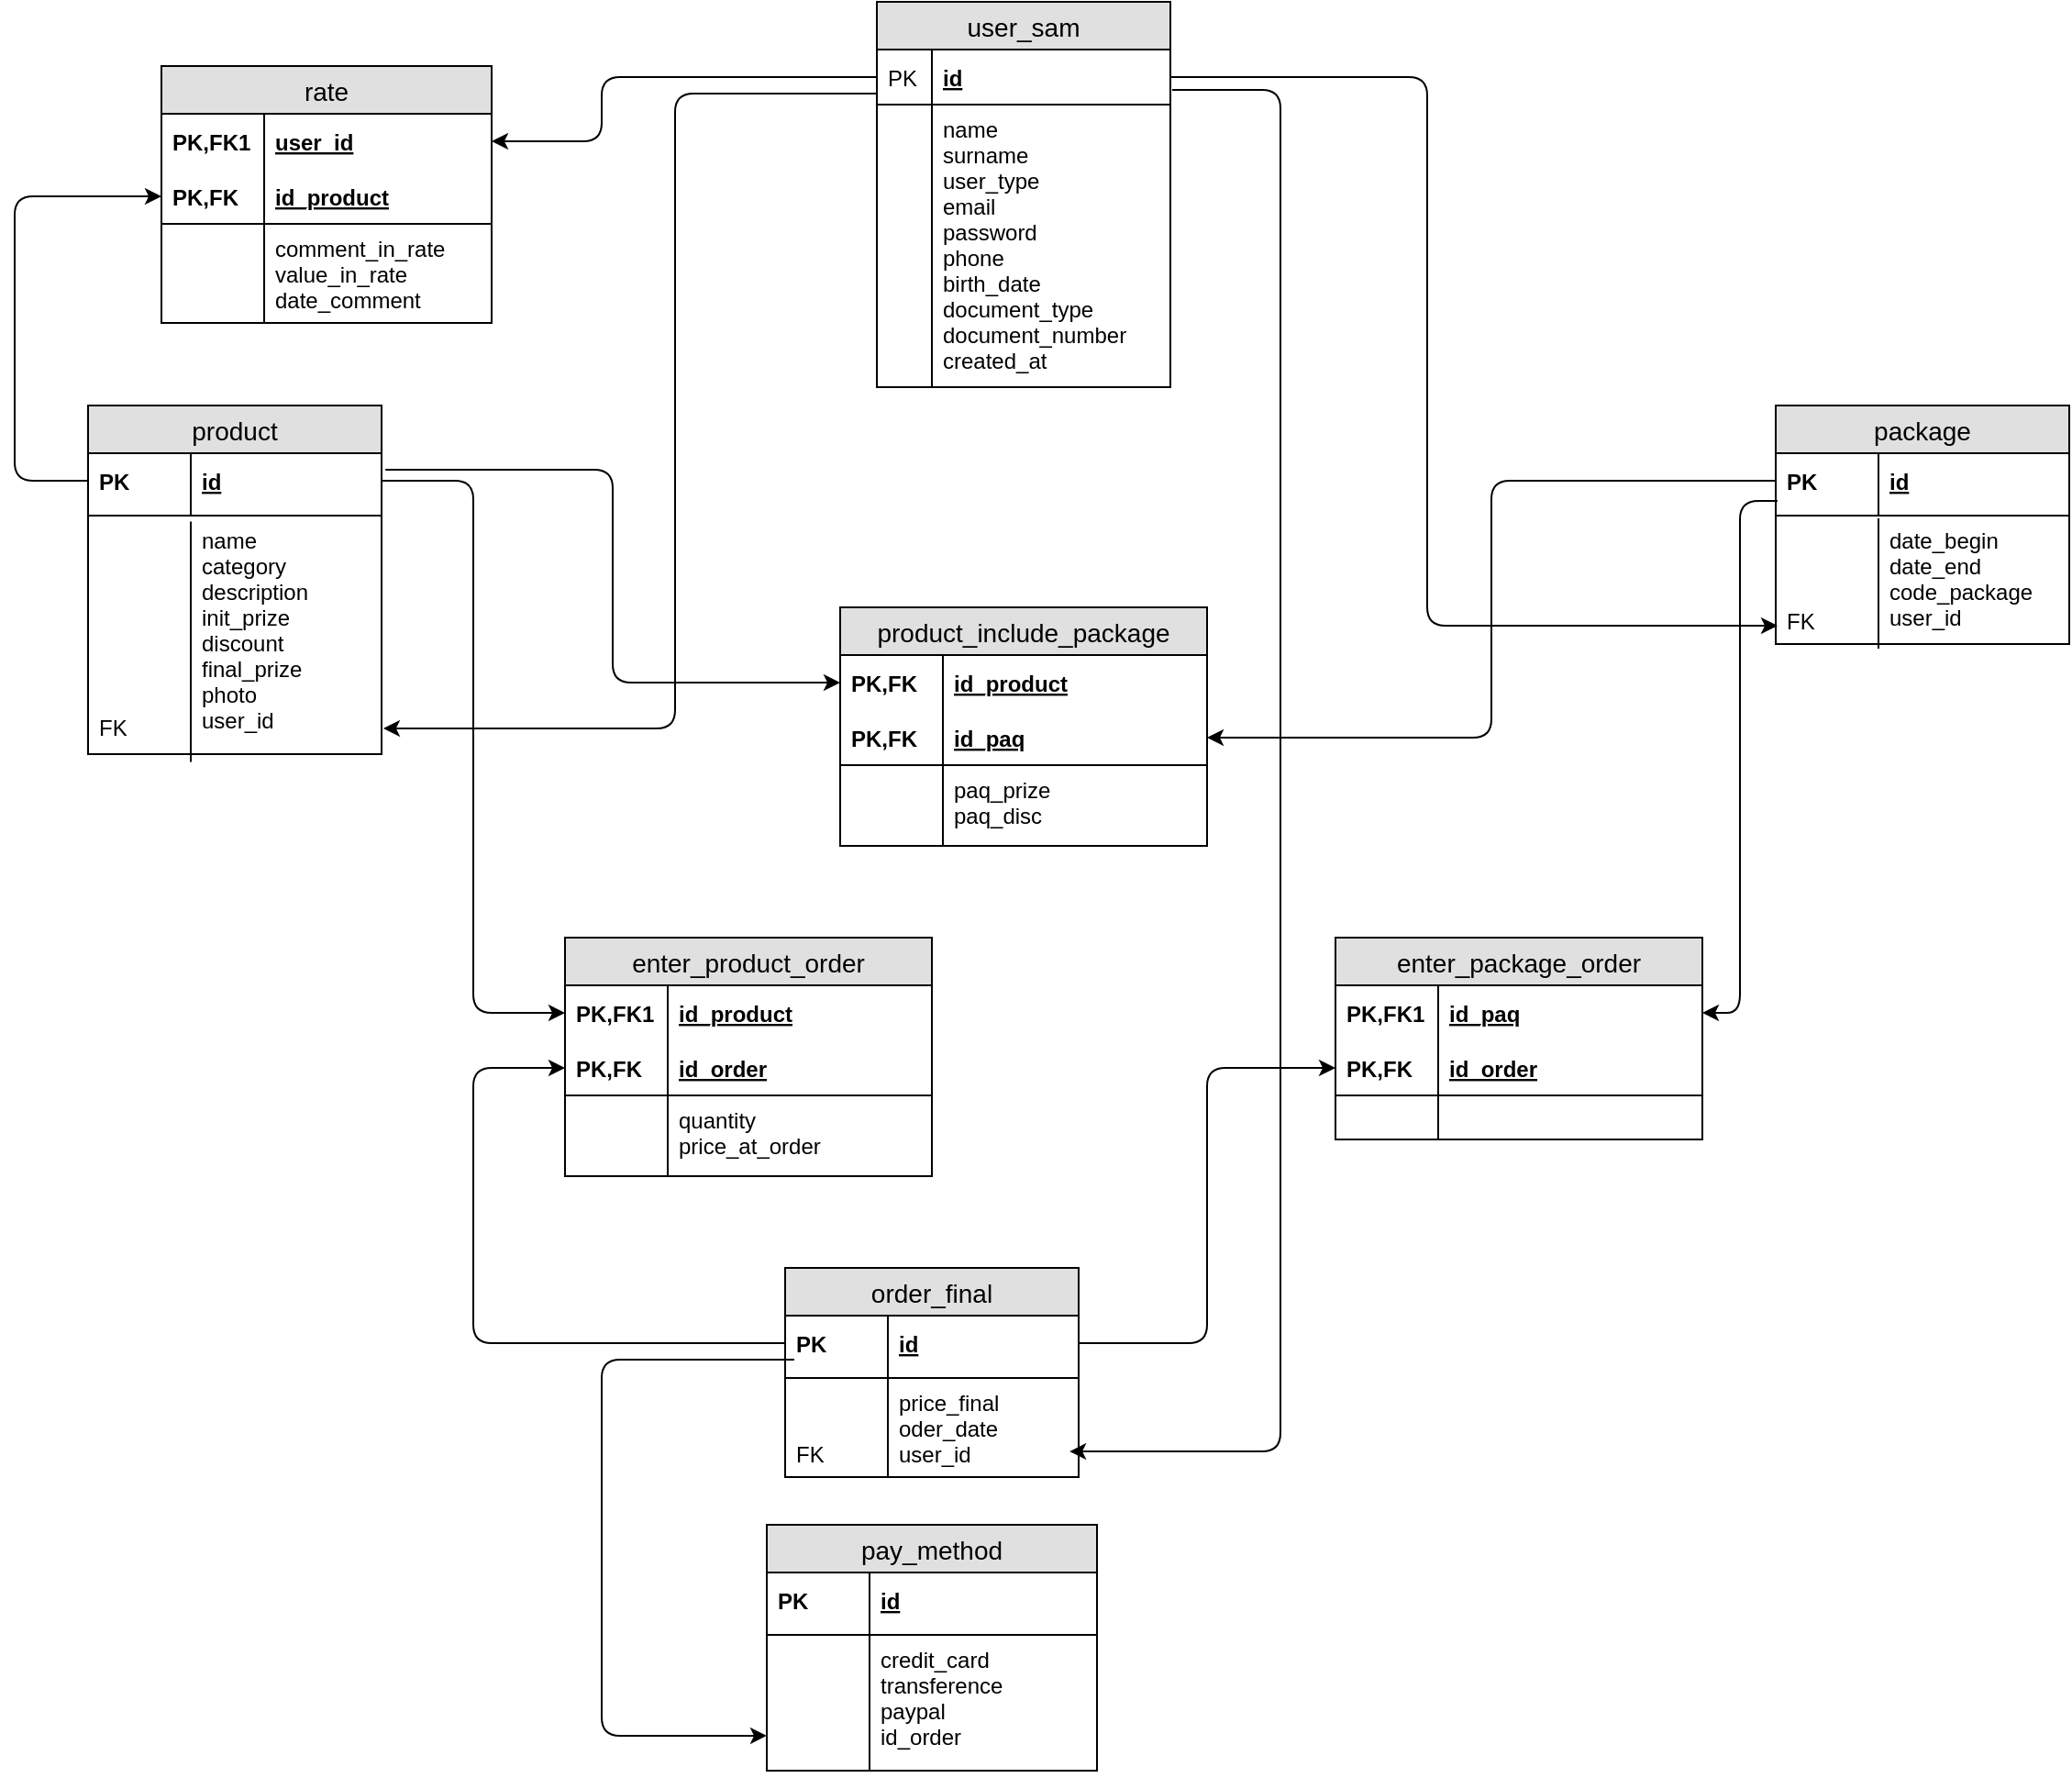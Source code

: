<mxfile version="12.4.3" type="device" pages="1"><diagram id="1gCLNaZsi32OanaxPqyk" name="Page-1"><mxGraphModel dx="2122" dy="604" grid="1" gridSize="10" guides="1" tooltips="1" connect="1" arrows="1" fold="1" page="1" pageScale="1" pageWidth="850" pageHeight="1100" math="0" shadow="0"><root><mxCell id="0"/><mxCell id="1" parent="0"/><mxCell id="sl-hSWcDgunpGgBfemdA-43" value="rate" style="swimlane;fontStyle=0;childLayout=stackLayout;horizontal=1;startSize=26;fillColor=#e0e0e0;horizontalStack=0;resizeParent=1;resizeParentMax=0;resizeLast=0;collapsible=1;marginBottom=0;swimlaneFillColor=#ffffff;align=center;fontSize=14;" parent="1" vertex="1"><mxGeometry x="-40" y="305" width="180" height="140" as="geometry"/></mxCell><mxCell id="sl-hSWcDgunpGgBfemdA-44" value="user_id" style="shape=partialRectangle;top=0;left=0;right=0;bottom=0;align=left;verticalAlign=middle;fillColor=none;spacingLeft=60;spacingRight=4;overflow=hidden;rotatable=0;points=[[0,0.5],[1,0.5]];portConstraint=eastwest;dropTarget=0;fontStyle=5;fontSize=12;" parent="sl-hSWcDgunpGgBfemdA-43" vertex="1"><mxGeometry y="26" width="180" height="30" as="geometry"/></mxCell><mxCell id="sl-hSWcDgunpGgBfemdA-45" value="PK,FK1" style="shape=partialRectangle;fontStyle=1;top=0;left=0;bottom=0;fillColor=none;align=left;verticalAlign=middle;spacingLeft=4;spacingRight=4;overflow=hidden;rotatable=0;points=[];portConstraint=eastwest;part=1;fontSize=12;" parent="sl-hSWcDgunpGgBfemdA-44" vertex="1" connectable="0"><mxGeometry width="56" height="30" as="geometry"/></mxCell><mxCell id="sl-hSWcDgunpGgBfemdA-46" value="id_product" style="shape=partialRectangle;top=0;left=0;right=0;bottom=1;align=left;verticalAlign=middle;fillColor=none;spacingLeft=60;spacingRight=4;overflow=hidden;rotatable=0;points=[[0,0.5],[1,0.5]];portConstraint=eastwest;dropTarget=0;fontStyle=5;fontSize=12;" parent="sl-hSWcDgunpGgBfemdA-43" vertex="1"><mxGeometry y="56" width="180" height="30" as="geometry"/></mxCell><mxCell id="sl-hSWcDgunpGgBfemdA-47" value="PK,FK" style="shape=partialRectangle;fontStyle=1;top=0;left=0;bottom=0;fillColor=none;align=left;verticalAlign=middle;spacingLeft=4;spacingRight=4;overflow=hidden;rotatable=0;points=[];portConstraint=eastwest;part=1;fontSize=12;" parent="sl-hSWcDgunpGgBfemdA-46" vertex="1" connectable="0"><mxGeometry width="56" height="30" as="geometry"/></mxCell><mxCell id="sl-hSWcDgunpGgBfemdA-48" value="comment_in_rate&#xA;value_in_rate&#xA;date_comment&#xA;" style="shape=partialRectangle;top=0;left=0;right=0;bottom=0;align=left;verticalAlign=top;fillColor=none;spacingLeft=60;spacingRight=4;overflow=hidden;rotatable=0;points=[[0,0.5],[1,0.5]];portConstraint=eastwest;dropTarget=0;fontSize=12;" parent="sl-hSWcDgunpGgBfemdA-43" vertex="1"><mxGeometry y="86" width="180" height="54" as="geometry"/></mxCell><mxCell id="sl-hSWcDgunpGgBfemdA-49" value="" style="shape=partialRectangle;top=0;left=0;bottom=0;fillColor=none;align=left;verticalAlign=top;spacingLeft=4;spacingRight=4;overflow=hidden;rotatable=0;points=[];portConstraint=eastwest;part=1;fontSize=12;" parent="sl-hSWcDgunpGgBfemdA-48" vertex="1" connectable="0"><mxGeometry width="56" height="54" as="geometry"/></mxCell><mxCell id="sl-hSWcDgunpGgBfemdA-50" value="product" style="swimlane;fontStyle=0;childLayout=stackLayout;horizontal=1;startSize=26;fillColor=#e0e0e0;horizontalStack=0;resizeParent=1;resizeParentMax=0;resizeLast=0;collapsible=1;marginBottom=0;swimlaneFillColor=#ffffff;align=center;fontSize=14;" parent="1" vertex="1"><mxGeometry x="-80" y="490" width="160" height="190" as="geometry"/></mxCell><mxCell id="sl-hSWcDgunpGgBfemdA-51" value="id" style="shape=partialRectangle;top=0;left=0;right=0;bottom=0;align=left;verticalAlign=middle;fillColor=none;spacingLeft=60;spacingRight=4;overflow=hidden;rotatable=0;points=[[0,0.5],[1,0.5]];portConstraint=eastwest;dropTarget=0;fontStyle=5;fontSize=12;" parent="sl-hSWcDgunpGgBfemdA-50" vertex="1"><mxGeometry y="26" width="160" height="30" as="geometry"/></mxCell><mxCell id="sl-hSWcDgunpGgBfemdA-52" value="PK" style="shape=partialRectangle;fontStyle=1;top=0;left=0;bottom=0;fillColor=none;align=left;verticalAlign=middle;spacingLeft=4;spacingRight=4;overflow=hidden;rotatable=0;points=[];portConstraint=eastwest;part=1;fontSize=12;" parent="sl-hSWcDgunpGgBfemdA-51" vertex="1" connectable="0"><mxGeometry width="56" height="30" as="geometry"/></mxCell><mxCell id="sl-hSWcDgunpGgBfemdA-53" value="" style="shape=partialRectangle;top=0;left=0;right=0;bottom=1;align=left;verticalAlign=middle;fillColor=none;spacingLeft=60;spacingRight=4;overflow=hidden;rotatable=0;points=[[0,0.5],[1,0.5]];portConstraint=eastwest;dropTarget=0;fontStyle=5;fontSize=12;" parent="sl-hSWcDgunpGgBfemdA-50" vertex="1"><mxGeometry y="56" width="160" height="4" as="geometry"/></mxCell><mxCell id="sl-hSWcDgunpGgBfemdA-54" value="" style="shape=partialRectangle;fontStyle=1;top=0;left=0;bottom=0;fillColor=none;align=left;verticalAlign=middle;spacingLeft=4;spacingRight=4;overflow=hidden;rotatable=0;points=[];portConstraint=eastwest;part=1;fontSize=12;" parent="sl-hSWcDgunpGgBfemdA-53" vertex="1" connectable="0"><mxGeometry width="56" height="4" as="geometry"/></mxCell><mxCell id="sl-hSWcDgunpGgBfemdA-55" value="name&#xA;category&#xA;description&#xA;init_prize&#xA;discount&#xA;final_prize&#xA;photo&#xA;user_id&#xA;" style="shape=partialRectangle;top=0;left=0;right=0;bottom=0;align=left;verticalAlign=top;fillColor=none;spacingLeft=60;spacingRight=4;overflow=hidden;rotatable=0;points=[[0,0.5],[1,0.5]];portConstraint=eastwest;dropTarget=0;fontSize=12;" parent="sl-hSWcDgunpGgBfemdA-50" vertex="1"><mxGeometry y="60" width="160" height="130" as="geometry"/></mxCell><mxCell id="sl-hSWcDgunpGgBfemdA-56" value="&#xA;&#xA;&#xA;&#xA;&#xA;&#xA;&#xA;FK&#xA;" style="shape=partialRectangle;top=0;left=0;bottom=0;fillColor=none;align=left;verticalAlign=top;spacingLeft=4;spacingRight=4;overflow=hidden;rotatable=0;points=[];portConstraint=eastwest;part=1;fontSize=12;" parent="sl-hSWcDgunpGgBfemdA-55" vertex="1" connectable="0"><mxGeometry y="3.75" width="56" height="130.0" as="geometry"/></mxCell><mxCell id="sl-hSWcDgunpGgBfemdA-57" value="package" style="swimlane;fontStyle=0;childLayout=stackLayout;horizontal=1;startSize=26;fillColor=#e0e0e0;horizontalStack=0;resizeParent=1;resizeParentMax=0;resizeLast=0;collapsible=1;marginBottom=0;swimlaneFillColor=#ffffff;align=center;fontSize=14;" parent="1" vertex="1"><mxGeometry x="840" y="490" width="160" height="130" as="geometry"/></mxCell><mxCell id="sl-hSWcDgunpGgBfemdA-58" value="id" style="shape=partialRectangle;top=0;left=0;right=0;bottom=0;align=left;verticalAlign=middle;fillColor=none;spacingLeft=60;spacingRight=4;overflow=hidden;rotatable=0;points=[[0,0.5],[1,0.5]];portConstraint=eastwest;dropTarget=0;fontStyle=5;fontSize=12;" parent="sl-hSWcDgunpGgBfemdA-57" vertex="1"><mxGeometry y="26" width="160" height="30" as="geometry"/></mxCell><mxCell id="sl-hSWcDgunpGgBfemdA-59" value="PK" style="shape=partialRectangle;fontStyle=1;top=0;left=0;bottom=0;fillColor=none;align=left;verticalAlign=middle;spacingLeft=4;spacingRight=4;overflow=hidden;rotatable=0;points=[];portConstraint=eastwest;part=1;fontSize=12;" parent="sl-hSWcDgunpGgBfemdA-58" vertex="1" connectable="0"><mxGeometry width="56" height="30" as="geometry"/></mxCell><mxCell id="sl-hSWcDgunpGgBfemdA-60" value="" style="shape=partialRectangle;top=0;left=0;right=0;bottom=1;align=left;verticalAlign=middle;fillColor=none;spacingLeft=60;spacingRight=4;overflow=hidden;rotatable=0;points=[[0,0.5],[1,0.5]];portConstraint=eastwest;dropTarget=0;fontStyle=5;fontSize=12;" parent="sl-hSWcDgunpGgBfemdA-57" vertex="1"><mxGeometry y="56" width="160" height="4" as="geometry"/></mxCell><mxCell id="sl-hSWcDgunpGgBfemdA-61" value="" style="shape=partialRectangle;fontStyle=1;top=0;left=0;bottom=0;fillColor=none;align=left;verticalAlign=middle;spacingLeft=4;spacingRight=4;overflow=hidden;rotatable=0;points=[];portConstraint=eastwest;part=1;fontSize=12;" parent="sl-hSWcDgunpGgBfemdA-60" vertex="1" connectable="0"><mxGeometry width="56" height="4" as="geometry"/></mxCell><mxCell id="sl-hSWcDgunpGgBfemdA-62" value="date_begin&#xA;date_end&#xA;code_package&#xA;user_id&#xA;" style="shape=partialRectangle;top=0;left=0;right=0;bottom=0;align=left;verticalAlign=top;fillColor=none;spacingLeft=60;spacingRight=4;overflow=hidden;rotatable=0;points=[[0,0.5],[1,0.5]];portConstraint=eastwest;dropTarget=0;fontSize=12;" parent="sl-hSWcDgunpGgBfemdA-57" vertex="1"><mxGeometry y="60" width="160" height="70" as="geometry"/></mxCell><mxCell id="sl-hSWcDgunpGgBfemdA-63" value="&#xA;&#xA;&#xA;FK&#xA;&#xA;" style="shape=partialRectangle;top=0;left=0;bottom=0;fillColor=none;align=left;verticalAlign=top;spacingLeft=4;spacingRight=4;overflow=hidden;rotatable=0;points=[];portConstraint=eastwest;part=1;fontSize=12;" parent="sl-hSWcDgunpGgBfemdA-62" vertex="1" connectable="0"><mxGeometry y="2.019" width="56" height="70.0" as="geometry"/></mxCell><mxCell id="sl-hSWcDgunpGgBfemdA-65" value="product_include_package" style="swimlane;fontStyle=0;childLayout=stackLayout;horizontal=1;startSize=26;fillColor=#e0e0e0;horizontalStack=0;resizeParent=1;resizeParentMax=0;resizeLast=0;collapsible=1;marginBottom=0;swimlaneFillColor=#ffffff;align=center;fontSize=14;" parent="1" vertex="1"><mxGeometry x="330" y="600" width="200" height="130" as="geometry"/></mxCell><mxCell id="sl-hSWcDgunpGgBfemdA-66" value="id_product" style="shape=partialRectangle;top=0;left=0;right=0;bottom=0;align=left;verticalAlign=middle;fillColor=none;spacingLeft=60;spacingRight=4;overflow=hidden;rotatable=0;points=[[0,0.5],[1,0.5]];portConstraint=eastwest;dropTarget=0;fontStyle=5;fontSize=12;" parent="sl-hSWcDgunpGgBfemdA-65" vertex="1"><mxGeometry y="26" width="200" height="30" as="geometry"/></mxCell><mxCell id="sl-hSWcDgunpGgBfemdA-67" value="PK,FK" style="shape=partialRectangle;fontStyle=1;top=0;left=0;bottom=0;fillColor=none;align=left;verticalAlign=middle;spacingLeft=4;spacingRight=4;overflow=hidden;rotatable=0;points=[];portConstraint=eastwest;part=1;fontSize=12;" parent="sl-hSWcDgunpGgBfemdA-66" vertex="1" connectable="0"><mxGeometry width="56" height="30" as="geometry"/></mxCell><mxCell id="sl-hSWcDgunpGgBfemdA-68" value="id_paq" style="shape=partialRectangle;top=0;left=0;right=0;bottom=1;align=left;verticalAlign=middle;fillColor=none;spacingLeft=60;spacingRight=4;overflow=hidden;rotatable=0;points=[[0,0.5],[1,0.5]];portConstraint=eastwest;dropTarget=0;fontStyle=5;fontSize=12;" parent="sl-hSWcDgunpGgBfemdA-65" vertex="1"><mxGeometry y="56" width="200" height="30" as="geometry"/></mxCell><mxCell id="sl-hSWcDgunpGgBfemdA-69" value="PK,FK" style="shape=partialRectangle;fontStyle=1;top=0;left=0;bottom=0;fillColor=none;align=left;verticalAlign=middle;spacingLeft=4;spacingRight=4;overflow=hidden;rotatable=0;points=[];portConstraint=eastwest;part=1;fontSize=12;" parent="sl-hSWcDgunpGgBfemdA-68" vertex="1" connectable="0"><mxGeometry width="56" height="30" as="geometry"/></mxCell><mxCell id="sl-hSWcDgunpGgBfemdA-70" value="paq_prize&#xA;paq_disc&#xA;" style="shape=partialRectangle;top=0;left=0;right=0;bottom=0;align=left;verticalAlign=top;fillColor=none;spacingLeft=60;spacingRight=4;overflow=hidden;rotatable=0;points=[[0,0.5],[1,0.5]];portConstraint=eastwest;dropTarget=0;fontSize=12;" parent="sl-hSWcDgunpGgBfemdA-65" vertex="1"><mxGeometry y="86" width="200" height="44" as="geometry"/></mxCell><mxCell id="sl-hSWcDgunpGgBfemdA-71" value="" style="shape=partialRectangle;top=0;left=0;bottom=0;fillColor=none;align=left;verticalAlign=top;spacingLeft=4;spacingRight=4;overflow=hidden;rotatable=0;points=[];portConstraint=eastwest;part=1;fontSize=12;" parent="sl-hSWcDgunpGgBfemdA-70" vertex="1" connectable="0"><mxGeometry width="56" height="44" as="geometry"/></mxCell><mxCell id="sl-hSWcDgunpGgBfemdA-72" value="enter_product_order" style="swimlane;fontStyle=0;childLayout=stackLayout;horizontal=1;startSize=26;fillColor=#e0e0e0;horizontalStack=0;resizeParent=1;resizeParentMax=0;resizeLast=0;collapsible=1;marginBottom=0;swimlaneFillColor=#ffffff;align=center;fontSize=14;" parent="1" vertex="1"><mxGeometry x="180" y="780" width="200" height="130" as="geometry"/></mxCell><mxCell id="sl-hSWcDgunpGgBfemdA-73" value="id_product" style="shape=partialRectangle;top=0;left=0;right=0;bottom=0;align=left;verticalAlign=middle;fillColor=none;spacingLeft=60;spacingRight=4;overflow=hidden;rotatable=0;points=[[0,0.5],[1,0.5]];portConstraint=eastwest;dropTarget=0;fontStyle=5;fontSize=12;" parent="sl-hSWcDgunpGgBfemdA-72" vertex="1"><mxGeometry y="26" width="200" height="30" as="geometry"/></mxCell><mxCell id="sl-hSWcDgunpGgBfemdA-74" value="PK,FK1" style="shape=partialRectangle;fontStyle=1;top=0;left=0;bottom=0;fillColor=none;align=left;verticalAlign=middle;spacingLeft=4;spacingRight=4;overflow=hidden;rotatable=0;points=[];portConstraint=eastwest;part=1;fontSize=12;" parent="sl-hSWcDgunpGgBfemdA-73" vertex="1" connectable="0"><mxGeometry width="56" height="30" as="geometry"/></mxCell><mxCell id="sl-hSWcDgunpGgBfemdA-75" value="id_order" style="shape=partialRectangle;top=0;left=0;right=0;bottom=1;align=left;verticalAlign=middle;fillColor=none;spacingLeft=60;spacingRight=4;overflow=hidden;rotatable=0;points=[[0,0.5],[1,0.5]];portConstraint=eastwest;dropTarget=0;fontStyle=5;fontSize=12;" parent="sl-hSWcDgunpGgBfemdA-72" vertex="1"><mxGeometry y="56" width="200" height="30" as="geometry"/></mxCell><mxCell id="sl-hSWcDgunpGgBfemdA-76" value="PK,FK" style="shape=partialRectangle;fontStyle=1;top=0;left=0;bottom=0;fillColor=none;align=left;verticalAlign=middle;spacingLeft=4;spacingRight=4;overflow=hidden;rotatable=0;points=[];portConstraint=eastwest;part=1;fontSize=12;" parent="sl-hSWcDgunpGgBfemdA-75" vertex="1" connectable="0"><mxGeometry width="56" height="30" as="geometry"/></mxCell><mxCell id="sl-hSWcDgunpGgBfemdA-77" value="quantity&#xA;price_at_order&#xA;" style="shape=partialRectangle;top=0;left=0;right=0;bottom=0;align=left;verticalAlign=top;fillColor=none;spacingLeft=60;spacingRight=4;overflow=hidden;rotatable=0;points=[[0,0.5],[1,0.5]];portConstraint=eastwest;dropTarget=0;fontSize=12;" parent="sl-hSWcDgunpGgBfemdA-72" vertex="1"><mxGeometry y="86" width="200" height="44" as="geometry"/></mxCell><mxCell id="sl-hSWcDgunpGgBfemdA-78" value="" style="shape=partialRectangle;top=0;left=0;bottom=0;fillColor=none;align=left;verticalAlign=top;spacingLeft=4;spacingRight=4;overflow=hidden;rotatable=0;points=[];portConstraint=eastwest;part=1;fontSize=12;" parent="sl-hSWcDgunpGgBfemdA-77" vertex="1" connectable="0"><mxGeometry width="56" height="44" as="geometry"/></mxCell><mxCell id="sl-hSWcDgunpGgBfemdA-81" value="enter_package_order" style="swimlane;fontStyle=0;childLayout=stackLayout;horizontal=1;startSize=26;fillColor=#e0e0e0;horizontalStack=0;resizeParent=1;resizeParentMax=0;resizeLast=0;collapsible=1;marginBottom=0;swimlaneFillColor=#ffffff;align=center;fontSize=14;" parent="1" vertex="1"><mxGeometry x="600" y="780" width="200" height="110" as="geometry"/></mxCell><mxCell id="sl-hSWcDgunpGgBfemdA-82" value="id_paq" style="shape=partialRectangle;top=0;left=0;right=0;bottom=0;align=left;verticalAlign=middle;fillColor=none;spacingLeft=60;spacingRight=4;overflow=hidden;rotatable=0;points=[[0,0.5],[1,0.5]];portConstraint=eastwest;dropTarget=0;fontStyle=5;fontSize=12;" parent="sl-hSWcDgunpGgBfemdA-81" vertex="1"><mxGeometry y="26" width="200" height="30" as="geometry"/></mxCell><mxCell id="sl-hSWcDgunpGgBfemdA-83" value="PK,FK1" style="shape=partialRectangle;fontStyle=1;top=0;left=0;bottom=0;fillColor=none;align=left;verticalAlign=middle;spacingLeft=4;spacingRight=4;overflow=hidden;rotatable=0;points=[];portConstraint=eastwest;part=1;fontSize=12;" parent="sl-hSWcDgunpGgBfemdA-82" vertex="1" connectable="0"><mxGeometry width="56" height="30" as="geometry"/></mxCell><mxCell id="sl-hSWcDgunpGgBfemdA-84" value="id_order" style="shape=partialRectangle;top=0;left=0;right=0;bottom=1;align=left;verticalAlign=middle;fillColor=none;spacingLeft=60;spacingRight=4;overflow=hidden;rotatable=0;points=[[0,0.5],[1,0.5]];portConstraint=eastwest;dropTarget=0;fontStyle=5;fontSize=12;" parent="sl-hSWcDgunpGgBfemdA-81" vertex="1"><mxGeometry y="56" width="200" height="30" as="geometry"/></mxCell><mxCell id="sl-hSWcDgunpGgBfemdA-85" value="PK,FK" style="shape=partialRectangle;fontStyle=1;top=0;left=0;bottom=0;fillColor=none;align=left;verticalAlign=middle;spacingLeft=4;spacingRight=4;overflow=hidden;rotatable=0;points=[];portConstraint=eastwest;part=1;fontSize=12;" parent="sl-hSWcDgunpGgBfemdA-84" vertex="1" connectable="0"><mxGeometry width="56" height="30" as="geometry"/></mxCell><mxCell id="sl-hSWcDgunpGgBfemdA-86" value="" style="shape=partialRectangle;top=0;left=0;right=0;bottom=0;align=left;verticalAlign=top;fillColor=none;spacingLeft=60;spacingRight=4;overflow=hidden;rotatable=0;points=[[0,0.5],[1,0.5]];portConstraint=eastwest;dropTarget=0;fontSize=12;" parent="sl-hSWcDgunpGgBfemdA-81" vertex="1"><mxGeometry y="86" width="200" height="24" as="geometry"/></mxCell><mxCell id="sl-hSWcDgunpGgBfemdA-87" value="" style="shape=partialRectangle;top=0;left=0;bottom=0;fillColor=none;align=left;verticalAlign=top;spacingLeft=4;spacingRight=4;overflow=hidden;rotatable=0;points=[];portConstraint=eastwest;part=1;fontSize=12;" parent="sl-hSWcDgunpGgBfemdA-86" vertex="1" connectable="0"><mxGeometry width="56" height="24.0" as="geometry"/></mxCell><mxCell id="sl-hSWcDgunpGgBfemdA-88" value="order_final" style="swimlane;fontStyle=0;childLayout=stackLayout;horizontal=1;startSize=26;fillColor=#e0e0e0;horizontalStack=0;resizeParent=1;resizeParentMax=0;resizeLast=0;collapsible=1;marginBottom=0;swimlaneFillColor=#ffffff;align=center;fontSize=14;" parent="1" vertex="1"><mxGeometry x="300" y="960" width="160" height="114" as="geometry"/></mxCell><mxCell id="sl-hSWcDgunpGgBfemdA-89" value="id" style="shape=partialRectangle;top=0;left=0;right=0;bottom=0;align=left;verticalAlign=middle;fillColor=none;spacingLeft=60;spacingRight=4;overflow=hidden;rotatable=0;points=[[0,0.5],[1,0.5]];portConstraint=eastwest;dropTarget=0;fontStyle=5;fontSize=12;" parent="sl-hSWcDgunpGgBfemdA-88" vertex="1"><mxGeometry y="26" width="160" height="30" as="geometry"/></mxCell><mxCell id="sl-hSWcDgunpGgBfemdA-90" value="PK" style="shape=partialRectangle;fontStyle=1;top=0;left=0;bottom=0;fillColor=none;align=left;verticalAlign=middle;spacingLeft=4;spacingRight=4;overflow=hidden;rotatable=0;points=[];portConstraint=eastwest;part=1;fontSize=12;" parent="sl-hSWcDgunpGgBfemdA-89" vertex="1" connectable="0"><mxGeometry width="56" height="30" as="geometry"/></mxCell><mxCell id="sl-hSWcDgunpGgBfemdA-91" value="" style="shape=partialRectangle;top=0;left=0;right=0;bottom=1;align=left;verticalAlign=middle;fillColor=none;spacingLeft=60;spacingRight=4;overflow=hidden;rotatable=0;points=[[0,0.5],[1,0.5]];portConstraint=eastwest;dropTarget=0;fontStyle=5;fontSize=12;" parent="sl-hSWcDgunpGgBfemdA-88" vertex="1"><mxGeometry y="56" width="160" height="4" as="geometry"/></mxCell><mxCell id="sl-hSWcDgunpGgBfemdA-92" value="" style="shape=partialRectangle;fontStyle=1;top=0;left=0;bottom=0;fillColor=none;align=left;verticalAlign=middle;spacingLeft=4;spacingRight=4;overflow=hidden;rotatable=0;points=[];portConstraint=eastwest;part=1;fontSize=12;" parent="sl-hSWcDgunpGgBfemdA-91" vertex="1" connectable="0"><mxGeometry width="56" height="4" as="geometry"/></mxCell><mxCell id="sl-hSWcDgunpGgBfemdA-93" value="price_final&#xA;oder_date&#xA;user_id&#xA;" style="shape=partialRectangle;top=0;left=0;right=0;bottom=0;align=left;verticalAlign=top;fillColor=none;spacingLeft=60;spacingRight=4;overflow=hidden;rotatable=0;points=[[0,0.5],[1,0.5]];portConstraint=eastwest;dropTarget=0;fontSize=12;" parent="sl-hSWcDgunpGgBfemdA-88" vertex="1"><mxGeometry y="60" width="160" height="54" as="geometry"/></mxCell><mxCell id="sl-hSWcDgunpGgBfemdA-94" value="&#xA;&#xA;FK&#xA;" style="shape=partialRectangle;top=0;left=0;bottom=0;fillColor=none;align=left;verticalAlign=top;spacingLeft=4;spacingRight=4;overflow=hidden;rotatable=0;points=[];portConstraint=eastwest;part=1;fontSize=12;" parent="sl-hSWcDgunpGgBfemdA-93" vertex="1" connectable="0"><mxGeometry width="56" height="54.0" as="geometry"/></mxCell><mxCell id="sl-hSWcDgunpGgBfemdA-95" value="pay_method" style="swimlane;fontStyle=0;childLayout=stackLayout;horizontal=1;startSize=26;fillColor=#e0e0e0;horizontalStack=0;resizeParent=1;resizeParentMax=0;resizeLast=0;collapsible=1;marginBottom=0;swimlaneFillColor=#ffffff;align=center;fontSize=14;" parent="1" vertex="1"><mxGeometry x="290" y="1100" width="180" height="134" as="geometry"/></mxCell><mxCell id="sl-hSWcDgunpGgBfemdA-96" value="id" style="shape=partialRectangle;top=0;left=0;right=0;bottom=0;align=left;verticalAlign=middle;fillColor=none;spacingLeft=60;spacingRight=4;overflow=hidden;rotatable=0;points=[[0,0.5],[1,0.5]];portConstraint=eastwest;dropTarget=0;fontStyle=5;fontSize=12;" parent="sl-hSWcDgunpGgBfemdA-95" vertex="1"><mxGeometry y="26" width="180" height="30" as="geometry"/></mxCell><mxCell id="sl-hSWcDgunpGgBfemdA-97" value="PK" style="shape=partialRectangle;fontStyle=1;top=0;left=0;bottom=0;fillColor=none;align=left;verticalAlign=middle;spacingLeft=4;spacingRight=4;overflow=hidden;rotatable=0;points=[];portConstraint=eastwest;part=1;fontSize=12;" parent="sl-hSWcDgunpGgBfemdA-96" vertex="1" connectable="0"><mxGeometry width="56" height="30" as="geometry"/></mxCell><mxCell id="sl-hSWcDgunpGgBfemdA-98" value="" style="shape=partialRectangle;top=0;left=0;right=0;bottom=1;align=left;verticalAlign=middle;fillColor=none;spacingLeft=60;spacingRight=4;overflow=hidden;rotatable=0;points=[[0,0.5],[1,0.5]];portConstraint=eastwest;dropTarget=0;fontStyle=5;fontSize=12;" parent="sl-hSWcDgunpGgBfemdA-95" vertex="1"><mxGeometry y="56" width="180" height="4" as="geometry"/></mxCell><mxCell id="sl-hSWcDgunpGgBfemdA-99" value="" style="shape=partialRectangle;fontStyle=1;top=0;left=0;bottom=0;fillColor=none;align=left;verticalAlign=middle;spacingLeft=4;spacingRight=4;overflow=hidden;rotatable=0;points=[];portConstraint=eastwest;part=1;fontSize=12;" parent="sl-hSWcDgunpGgBfemdA-98" vertex="1" connectable="0"><mxGeometry width="56" height="4" as="geometry"/></mxCell><mxCell id="sl-hSWcDgunpGgBfemdA-100" value="credit_card&#xA;transference&#xA;paypal&#xA;id_order&#xA;" style="shape=partialRectangle;top=0;left=0;right=0;bottom=0;align=left;verticalAlign=top;fillColor=none;spacingLeft=60;spacingRight=4;overflow=hidden;rotatable=0;points=[[0,0.5],[1,0.5]];portConstraint=eastwest;dropTarget=0;fontSize=12;" parent="sl-hSWcDgunpGgBfemdA-95" vertex="1"><mxGeometry y="60" width="180" height="74" as="geometry"/></mxCell><mxCell id="sl-hSWcDgunpGgBfemdA-101" value="" style="shape=partialRectangle;top=0;left=0;bottom=0;fillColor=none;align=left;verticalAlign=top;spacingLeft=4;spacingRight=4;overflow=hidden;rotatable=0;points=[];portConstraint=eastwest;part=1;fontSize=12;" parent="sl-hSWcDgunpGgBfemdA-100" vertex="1" connectable="0"><mxGeometry width="56" height="74" as="geometry"/></mxCell><mxCell id="sl-hSWcDgunpGgBfemdA-110" value="" style="edgeStyle=elbowEdgeStyle;elbow=horizontal;endArrow=classic;html=1;entryX=0;entryY=0.5;entryDx=0;entryDy=0;exitX=1;exitY=0.5;exitDx=0;exitDy=0;" parent="1" source="sl-hSWcDgunpGgBfemdA-51" target="sl-hSWcDgunpGgBfemdA-73" edge="1"><mxGeometry width="50" height="50" relative="1" as="geometry"><mxPoint x="100" y="1050" as="sourcePoint"/><mxPoint x="150" y="1000" as="targetPoint"/></mxGeometry></mxCell><mxCell id="sl-hSWcDgunpGgBfemdA-111" value="" style="edgeStyle=elbowEdgeStyle;elbow=horizontal;endArrow=classic;html=1;entryX=1;entryY=0.5;entryDx=0;entryDy=0;exitX=0.006;exitY=0.867;exitDx=0;exitDy=0;exitPerimeter=0;" parent="1" source="sl-hSWcDgunpGgBfemdA-58" target="sl-hSWcDgunpGgBfemdA-82" edge="1"><mxGeometry width="50" height="50" relative="1" as="geometry"><mxPoint x="740" y="830" as="sourcePoint"/><mxPoint x="790" y="780" as="targetPoint"/></mxGeometry></mxCell><mxCell id="sl-hSWcDgunpGgBfemdA-116" value="" style="edgeStyle=elbowEdgeStyle;elbow=horizontal;endArrow=classic;html=1;entryX=0;entryY=0.743;entryDx=0;entryDy=0;entryPerimeter=0;exitX=0.031;exitY=0.8;exitDx=0;exitDy=0;exitPerimeter=0;" parent="1" source="sl-hSWcDgunpGgBfemdA-89" target="sl-hSWcDgunpGgBfemdA-100" edge="1"><mxGeometry width="50" height="50" relative="1" as="geometry"><mxPoint x="150" y="1470" as="sourcePoint"/><mxPoint x="200" y="1420" as="targetPoint"/><Array as="points"><mxPoint x="200" y="1400"/></Array></mxGeometry></mxCell><mxCell id="9e3a9GkDtoBN_hzELb1o-1" value="" style="edgeStyle=elbowEdgeStyle;elbow=horizontal;endArrow=classic;html=1;entryX=0;entryY=0.5;entryDx=0;entryDy=0;exitX=0;exitY=0.5;exitDx=0;exitDy=0;" parent="1" source="sl-hSWcDgunpGgBfemdA-89" target="sl-hSWcDgunpGgBfemdA-75" edge="1"><mxGeometry width="50" height="50" relative="1" as="geometry"><mxPoint x="30" y="1160" as="sourcePoint"/><mxPoint x="80" y="1110" as="targetPoint"/><Array as="points"><mxPoint x="130" y="1160"/></Array></mxGeometry></mxCell><mxCell id="9e3a9GkDtoBN_hzELb1o-2" value="" style="edgeStyle=elbowEdgeStyle;elbow=horizontal;endArrow=classic;html=1;entryX=0;entryY=0.5;entryDx=0;entryDy=0;exitX=1;exitY=0.5;exitDx=0;exitDy=0;" parent="1" source="sl-hSWcDgunpGgBfemdA-89" target="sl-hSWcDgunpGgBfemdA-84" edge="1"><mxGeometry width="50" height="50" relative="1" as="geometry"><mxPoint x="420" y="1160" as="sourcePoint"/><mxPoint x="470" y="1110" as="targetPoint"/></mxGeometry></mxCell><mxCell id="9e3a9GkDtoBN_hzELb1o-3" value="" style="edgeStyle=elbowEdgeStyle;elbow=horizontal;endArrow=classic;html=1;entryX=0;entryY=0.5;entryDx=0;entryDy=0;exitX=1.013;exitY=0.3;exitDx=0;exitDy=0;exitPerimeter=0;" parent="1" source="sl-hSWcDgunpGgBfemdA-51" target="sl-hSWcDgunpGgBfemdA-66" edge="1"><mxGeometry width="50" height="50" relative="1" as="geometry"><mxPoint x="210" y="820" as="sourcePoint"/><mxPoint x="260" y="770" as="targetPoint"/></mxGeometry></mxCell><mxCell id="9e3a9GkDtoBN_hzELb1o-4" value="" style="edgeStyle=elbowEdgeStyle;elbow=horizontal;endArrow=classic;html=1;entryX=1;entryY=0.5;entryDx=0;entryDy=0;exitX=0;exitY=0.5;exitDx=0;exitDy=0;" parent="1" source="sl-hSWcDgunpGgBfemdA-58" target="sl-hSWcDgunpGgBfemdA-68" edge="1"><mxGeometry width="50" height="50" relative="1" as="geometry"><mxPoint x="600" y="830" as="sourcePoint"/><mxPoint x="650" y="780" as="targetPoint"/></mxGeometry></mxCell><mxCell id="us-awYtZ20WEYB8TKseH-3" value="" style="edgeStyle=elbowEdgeStyle;elbow=horizontal;endArrow=classic;html=1;entryX=1.006;entryY=0.892;entryDx=0;entryDy=0;entryPerimeter=0;exitX=0;exitY=0.8;exitDx=0;exitDy=0;exitPerimeter=0;" parent="1" target="sl-hSWcDgunpGgBfemdA-55" edge="1" source="QlM1Iw7g_k2ju-sbVapA-2"><mxGeometry width="50" height="50" relative="1" as="geometry"><mxPoint x="350" y="390" as="sourcePoint"/><mxPoint x="270" y="590" as="targetPoint"/><Array as="points"><mxPoint x="240" y="530"/></Array></mxGeometry></mxCell><mxCell id="us-awYtZ20WEYB8TKseH-4" value="" style="edgeStyle=elbowEdgeStyle;elbow=horizontal;endArrow=classic;html=1;exitX=1;exitY=0.5;exitDx=0;exitDy=0;" parent="1" source="QlM1Iw7g_k2ju-sbVapA-2" edge="1"><mxGeometry width="50" height="50" relative="1" as="geometry"><mxPoint x="550" y="381" as="sourcePoint"/><mxPoint x="841" y="610" as="targetPoint"/><Array as="points"><mxPoint x="650" y="490"/></Array></mxGeometry></mxCell><mxCell id="us-awYtZ20WEYB8TKseH-5" value="" style="edgeStyle=elbowEdgeStyle;elbow=horizontal;endArrow=classic;html=1;entryX=0.969;entryY=0.741;entryDx=0;entryDy=0;entryPerimeter=0;exitX=1.006;exitY=0.733;exitDx=0;exitDy=0;exitPerimeter=0;" parent="1" source="QlM1Iw7g_k2ju-sbVapA-2" target="sl-hSWcDgunpGgBfemdA-93" edge="1"><mxGeometry width="50" height="50" relative="1" as="geometry"><mxPoint x="551" y="388" as="sourcePoint"/><mxPoint x="590" y="1280" as="targetPoint"/><Array as="points"><mxPoint x="570" y="720"/></Array></mxGeometry></mxCell><mxCell id="KtA6qgRnMGSVGa9UNTrw-1" value="" style="edgeStyle=elbowEdgeStyle;elbow=horizontal;endArrow=classic;html=1;entryX=0;entryY=0.5;entryDx=0;entryDy=0;exitX=0;exitY=0.5;exitDx=0;exitDy=0;" parent="1" source="sl-hSWcDgunpGgBfemdA-51" target="sl-hSWcDgunpGgBfemdA-46" edge="1"><mxGeometry width="50" height="50" relative="1" as="geometry"><mxPoint x="-190" y="410" as="sourcePoint"/><mxPoint x="-140" y="360" as="targetPoint"/><Array as="points"><mxPoint x="-120" y="440"/></Array></mxGeometry></mxCell><mxCell id="KtA6qgRnMGSVGa9UNTrw-3" value="" style="edgeStyle=elbowEdgeStyle;elbow=horizontal;endArrow=classic;html=1;entryX=1;entryY=0.5;entryDx=0;entryDy=0;exitX=0;exitY=0.5;exitDx=0;exitDy=0;" parent="1" source="QlM1Iw7g_k2ju-sbVapA-2" target="sl-hSWcDgunpGgBfemdA-44" edge="1"><mxGeometry width="50" height="50" relative="1" as="geometry"><mxPoint x="330" y="381" as="sourcePoint"/><mxPoint x="260" y="290" as="targetPoint"/><Array as="points"><mxPoint x="200" y="330"/></Array></mxGeometry></mxCell><mxCell id="QlM1Iw7g_k2ju-sbVapA-1" value="user_sam" style="swimlane;fontStyle=0;childLayout=stackLayout;horizontal=1;startSize=26;fillColor=#e0e0e0;horizontalStack=0;resizeParent=1;resizeParentMax=0;resizeLast=0;collapsible=1;marginBottom=0;swimlaneFillColor=#ffffff;align=center;fontSize=14;" vertex="1" parent="1"><mxGeometry x="350" y="270" width="160" height="210" as="geometry"/></mxCell><mxCell id="QlM1Iw7g_k2ju-sbVapA-2" value="id" style="shape=partialRectangle;top=0;left=0;right=0;bottom=1;align=left;verticalAlign=middle;fillColor=none;spacingLeft=34;spacingRight=4;overflow=hidden;rotatable=0;points=[[0,0.5],[1,0.5]];portConstraint=eastwest;dropTarget=0;fontStyle=5;fontSize=12;" vertex="1" parent="QlM1Iw7g_k2ju-sbVapA-1"><mxGeometry y="26" width="160" height="30" as="geometry"/></mxCell><mxCell id="QlM1Iw7g_k2ju-sbVapA-3" value="PK" style="shape=partialRectangle;top=0;left=0;bottom=0;fillColor=none;align=left;verticalAlign=middle;spacingLeft=4;spacingRight=4;overflow=hidden;rotatable=0;points=[];portConstraint=eastwest;part=1;fontSize=12;" vertex="1" connectable="0" parent="QlM1Iw7g_k2ju-sbVapA-2"><mxGeometry width="30" height="30" as="geometry"/></mxCell><mxCell id="QlM1Iw7g_k2ju-sbVapA-4" value="name&#xA;surname&#xA;user_type&#xA;email&#xA;password&#xA;phone&#xA;birth_date&#xA;document_type&#xA;document_number&#xA;created_at&#xA;" style="shape=partialRectangle;top=0;left=0;right=0;bottom=0;align=left;verticalAlign=top;fillColor=none;spacingLeft=34;spacingRight=4;overflow=hidden;rotatable=0;points=[[0,0.5],[1,0.5]];portConstraint=eastwest;dropTarget=0;fontSize=12;" vertex="1" parent="QlM1Iw7g_k2ju-sbVapA-1"><mxGeometry y="56" width="160" height="154" as="geometry"/></mxCell><mxCell id="QlM1Iw7g_k2ju-sbVapA-5" value="" style="shape=partialRectangle;top=0;left=0;bottom=0;fillColor=none;align=left;verticalAlign=top;spacingLeft=4;spacingRight=4;overflow=hidden;rotatable=0;points=[];portConstraint=eastwest;part=1;fontSize=12;" vertex="1" connectable="0" parent="QlM1Iw7g_k2ju-sbVapA-4"><mxGeometry width="30" height="154" as="geometry"/></mxCell></root></mxGraphModel></diagram></mxfile>